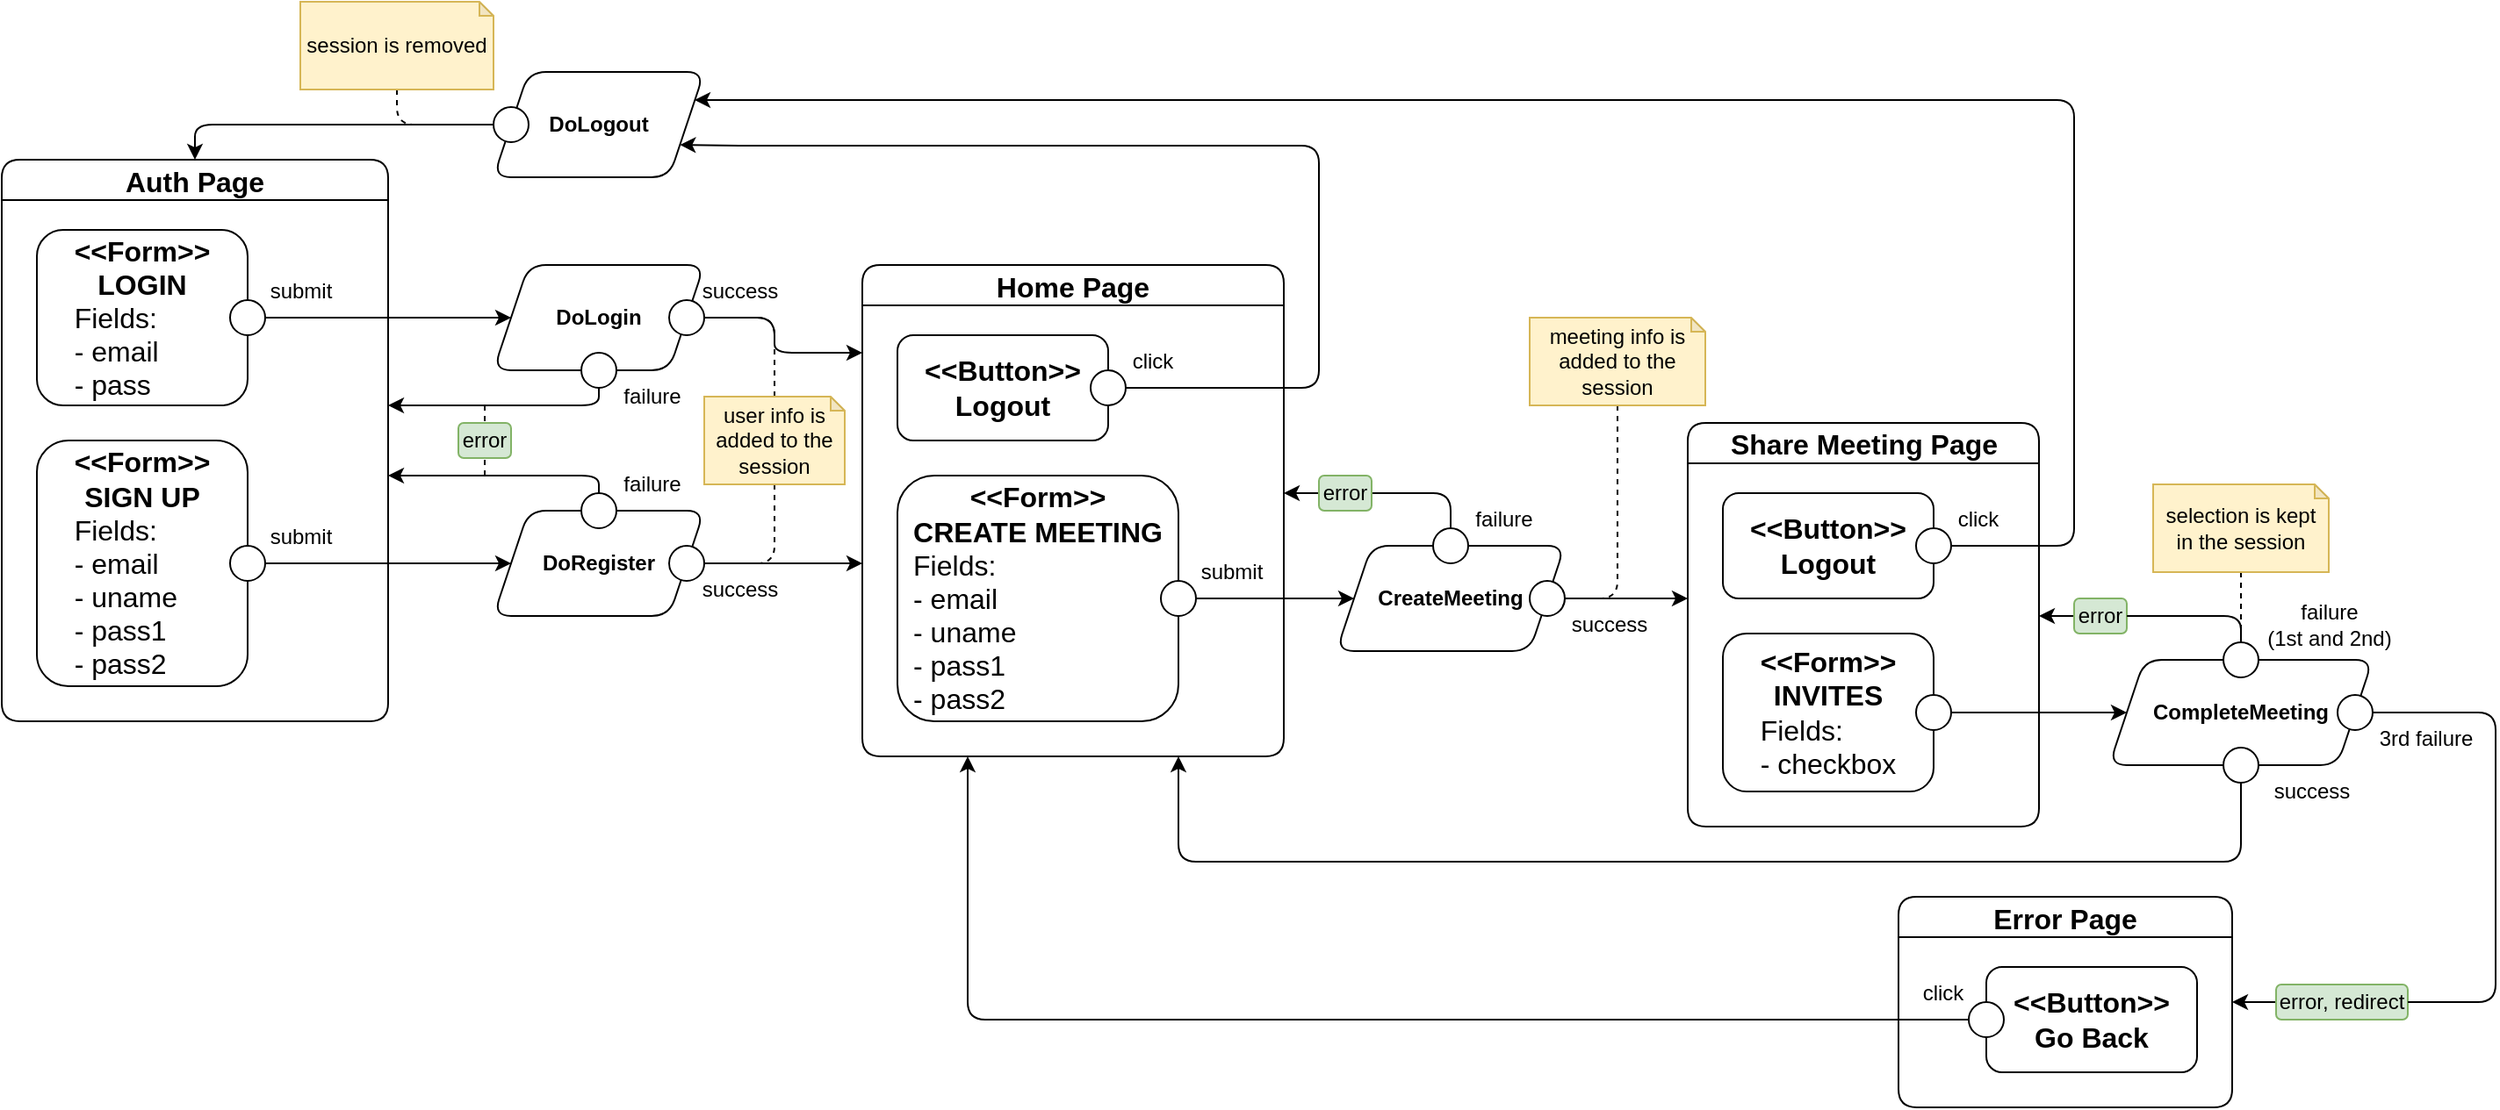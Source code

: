 <mxfile version="20.2.7" type="device"><diagram id="ozlFXw5O8eyxvUDt1AlF" name="Page-1"><mxGraphModel dx="2062" dy="1112" grid="1" gridSize="10" guides="1" tooltips="1" connect="1" arrows="1" fold="1" page="1" pageScale="1" pageWidth="850" pageHeight="1100" math="0" shadow="0"><root><mxCell id="0"/><mxCell id="1" parent="0"/><mxCell id="oZUOq3vnsFkcjQ69bY4A-3" value="Auth Page" style="swimlane;rounded=1;fontSize=16;" parent="1" vertex="1"><mxGeometry x="40" y="100" width="220" height="320" as="geometry"/></mxCell><mxCell id="oZUOq3vnsFkcjQ69bY4A-4" value="&lt;div&gt;&lt;b&gt;&amp;lt;&amp;lt;Form&amp;gt;&amp;gt;&lt;/b&gt;&lt;/div&gt;&lt;div&gt;&lt;b&gt;LOGIN&lt;br&gt;&lt;/b&gt;&lt;/div&gt;&lt;div align=&quot;left&quot;&gt;Fields:&lt;/div&gt;&lt;div align=&quot;left&quot;&gt;- email&lt;br&gt;&lt;/div&gt;&lt;div align=&quot;left&quot;&gt;- pass&lt;br&gt;&lt;/div&gt;" style="rounded=1;whiteSpace=wrap;html=1;fontSize=16;" parent="oZUOq3vnsFkcjQ69bY4A-3" vertex="1"><mxGeometry x="20" y="40" width="120" height="100" as="geometry"/></mxCell><mxCell id="oZUOq3vnsFkcjQ69bY4A-6" value="&lt;div&gt;&lt;b&gt;&amp;lt;&amp;lt;Form&amp;gt;&amp;gt;&lt;/b&gt;&lt;/div&gt;&lt;div&gt;&lt;b&gt;SIGN UP&lt;br&gt;&lt;/b&gt;&lt;/div&gt;&lt;div align=&quot;left&quot;&gt;Fields:&lt;/div&gt;&lt;div align=&quot;left&quot;&gt;- email&lt;/div&gt;&lt;div align=&quot;left&quot;&gt;- uname&lt;br&gt;&lt;/div&gt;&lt;div align=&quot;left&quot;&gt;- pass1&lt;/div&gt;&lt;div align=&quot;left&quot;&gt;- pass2&lt;br&gt;&lt;/div&gt;" style="rounded=1;whiteSpace=wrap;html=1;fontSize=16;" parent="oZUOq3vnsFkcjQ69bY4A-3" vertex="1"><mxGeometry x="20" y="160" width="120" height="140" as="geometry"/></mxCell><mxCell id="oZUOq3vnsFkcjQ69bY4A-9" value="" style="ellipse;whiteSpace=wrap;html=1;rounded=1;" parent="oZUOq3vnsFkcjQ69bY4A-3" vertex="1"><mxGeometry x="130" y="80" width="20" height="20" as="geometry"/></mxCell><mxCell id="oZUOq3vnsFkcjQ69bY4A-10" value="" style="ellipse;whiteSpace=wrap;html=1;rounded=1;" parent="oZUOq3vnsFkcjQ69bY4A-3" vertex="1"><mxGeometry x="130" y="220" width="20" height="20" as="geometry"/></mxCell><mxCell id="oZUOq3vnsFkcjQ69bY4A-13" value="submit" style="text;html=1;align=center;verticalAlign=middle;resizable=0;points=[];autosize=1;strokeColor=none;fillColor=none;rounded=1;" parent="oZUOq3vnsFkcjQ69bY4A-3" vertex="1"><mxGeometry x="140" y="60" width="60" height="30" as="geometry"/></mxCell><mxCell id="oZUOq3vnsFkcjQ69bY4A-14" value="submit" style="text;html=1;align=center;verticalAlign=middle;resizable=0;points=[];autosize=1;strokeColor=none;fillColor=none;rounded=1;" parent="oZUOq3vnsFkcjQ69bY4A-3" vertex="1"><mxGeometry x="140" y="200" width="60" height="30" as="geometry"/></mxCell><mxCell id="oZUOq3vnsFkcjQ69bY4A-7" value="&lt;b&gt;DoLogin&lt;/b&gt;" style="shape=parallelogram;perimeter=parallelogramPerimeter;whiteSpace=wrap;html=1;fixedSize=1;fontSize=12;rounded=1;" parent="1" vertex="1"><mxGeometry x="320" y="160" width="120" height="60" as="geometry"/></mxCell><mxCell id="oZUOq3vnsFkcjQ69bY4A-8" value="&lt;b&gt;DoRegister&lt;/b&gt;" style="shape=parallelogram;perimeter=parallelogramPerimeter;whiteSpace=wrap;html=1;fixedSize=1;fontSize=12;rounded=1;" parent="1" vertex="1"><mxGeometry x="320" y="300" width="120" height="60" as="geometry"/></mxCell><mxCell id="oZUOq3vnsFkcjQ69bY4A-11" style="edgeStyle=orthogonalEdgeStyle;rounded=1;orthogonalLoop=1;jettySize=auto;html=1;exitX=1;exitY=0.5;exitDx=0;exitDy=0;entryX=0;entryY=0.5;entryDx=0;entryDy=0;" parent="1" source="oZUOq3vnsFkcjQ69bY4A-9" target="oZUOq3vnsFkcjQ69bY4A-7" edge="1"><mxGeometry relative="1" as="geometry"/></mxCell><mxCell id="oZUOq3vnsFkcjQ69bY4A-12" style="edgeStyle=orthogonalEdgeStyle;rounded=1;orthogonalLoop=1;jettySize=auto;html=1;exitX=1;exitY=0.5;exitDx=0;exitDy=0;entryX=0;entryY=0.5;entryDx=0;entryDy=0;" parent="1" source="oZUOq3vnsFkcjQ69bY4A-10" target="oZUOq3vnsFkcjQ69bY4A-8" edge="1"><mxGeometry relative="1" as="geometry"/></mxCell><mxCell id="oZUOq3vnsFkcjQ69bY4A-22" style="edgeStyle=orthogonalEdgeStyle;rounded=1;orthogonalLoop=1;jettySize=auto;html=1;exitX=0.5;exitY=1;exitDx=0;exitDy=0;" parent="1" source="oZUOq3vnsFkcjQ69bY4A-15" edge="1"><mxGeometry relative="1" as="geometry"><mxPoint x="260" y="240" as="targetPoint"/><Array as="points"><mxPoint x="380" y="240"/></Array></mxGeometry></mxCell><mxCell id="oZUOq3vnsFkcjQ69bY4A-15" value="" style="ellipse;whiteSpace=wrap;html=1;rounded=1;" parent="1" vertex="1"><mxGeometry x="370" y="210" width="20" height="20" as="geometry"/></mxCell><mxCell id="oZUOq3vnsFkcjQ69bY4A-21" style="edgeStyle=orthogonalEdgeStyle;rounded=1;orthogonalLoop=1;jettySize=auto;html=1;exitX=0.5;exitY=0;exitDx=0;exitDy=0;" parent="1" source="oZUOq3vnsFkcjQ69bY4A-16" edge="1"><mxGeometry relative="1" as="geometry"><mxPoint x="260" y="280" as="targetPoint"/><Array as="points"><mxPoint x="380" y="280"/></Array></mxGeometry></mxCell><mxCell id="oZUOq3vnsFkcjQ69bY4A-16" value="" style="ellipse;whiteSpace=wrap;html=1;rounded=1;" parent="1" vertex="1"><mxGeometry x="370" y="290" width="20" height="20" as="geometry"/></mxCell><mxCell id="oZUOq3vnsFkcjQ69bY4A-17" value="failure" style="text;html=1;align=center;verticalAlign=middle;resizable=0;points=[];autosize=1;strokeColor=none;fillColor=none;rounded=1;" parent="1" vertex="1"><mxGeometry x="380" y="220" width="60" height="30" as="geometry"/></mxCell><mxCell id="oZUOq3vnsFkcjQ69bY4A-18" value="failure" style="text;html=1;align=center;verticalAlign=middle;resizable=0;points=[];autosize=1;strokeColor=none;fillColor=none;rounded=1;" parent="1" vertex="1"><mxGeometry x="380" y="270" width="60" height="30" as="geometry"/></mxCell><mxCell id="oZUOq3vnsFkcjQ69bY4A-26" style="edgeStyle=orthogonalEdgeStyle;rounded=1;orthogonalLoop=1;jettySize=auto;html=1;exitX=1;exitY=0.5;exitDx=0;exitDy=0;" parent="1" source="oZUOq3vnsFkcjQ69bY4A-23" edge="1"><mxGeometry relative="1" as="geometry"><mxPoint x="530" y="210" as="targetPoint"/><Array as="points"><mxPoint x="480" y="190"/><mxPoint x="480" y="210"/></Array></mxGeometry></mxCell><mxCell id="oZUOq3vnsFkcjQ69bY4A-23" value="" style="ellipse;whiteSpace=wrap;html=1;rounded=1;" parent="1" vertex="1"><mxGeometry x="420" y="180" width="20" height="20" as="geometry"/></mxCell><mxCell id="oZUOq3vnsFkcjQ69bY4A-27" style="edgeStyle=orthogonalEdgeStyle;rounded=1;orthogonalLoop=1;jettySize=auto;html=1;exitX=1;exitY=0.5;exitDx=0;exitDy=0;" parent="1" source="oZUOq3vnsFkcjQ69bY4A-24" edge="1"><mxGeometry relative="1" as="geometry"><mxPoint x="530" y="330" as="targetPoint"/><Array as="points"><mxPoint x="530" y="330"/></Array></mxGeometry></mxCell><mxCell id="oZUOq3vnsFkcjQ69bY4A-24" value="" style="ellipse;whiteSpace=wrap;html=1;rounded=1;" parent="1" vertex="1"><mxGeometry x="420" y="320" width="20" height="20" as="geometry"/></mxCell><mxCell id="oZUOq3vnsFkcjQ69bY4A-25" value="Home Page" style="swimlane;rounded=1;fontSize=16;" parent="1" vertex="1"><mxGeometry x="530" y="160" width="240" height="280" as="geometry"/></mxCell><mxCell id="oZUOq3vnsFkcjQ69bY4A-34" value="&lt;div&gt;&lt;b&gt;&amp;lt;&amp;lt;Button&amp;gt;&amp;gt;&lt;/b&gt;&lt;/div&gt;&lt;div&gt;&lt;b&gt;Logout&lt;br&gt;&lt;/b&gt;&lt;/div&gt;" style="rounded=1;whiteSpace=wrap;html=1;fontSize=16;" parent="oZUOq3vnsFkcjQ69bY4A-25" vertex="1"><mxGeometry x="20" y="40" width="120" height="60" as="geometry"/></mxCell><mxCell id="oZUOq3vnsFkcjQ69bY4A-35" value="" style="ellipse;whiteSpace=wrap;html=1;fontSize=9;rounded=1;" parent="oZUOq3vnsFkcjQ69bY4A-25" vertex="1"><mxGeometry x="130" y="60" width="20" height="20" as="geometry"/></mxCell><mxCell id="oZUOq3vnsFkcjQ69bY4A-38" value="&lt;div&gt;click&lt;br&gt;&lt;/div&gt;" style="text;html=1;align=center;verticalAlign=middle;resizable=0;points=[];autosize=1;strokeColor=none;fillColor=none;rounded=1;" parent="oZUOq3vnsFkcjQ69bY4A-25" vertex="1"><mxGeometry x="140" y="40" width="50" height="30" as="geometry"/></mxCell><mxCell id="oZUOq3vnsFkcjQ69bY4A-48" value="&lt;div&gt;&lt;b&gt;&amp;lt;&amp;lt;Form&amp;gt;&amp;gt;&lt;/b&gt;&lt;/div&gt;&lt;div&gt;&lt;b&gt;CREATE MEETING&lt;br&gt;&lt;/b&gt;&lt;/div&gt;&lt;div align=&quot;left&quot;&gt;Fields:&lt;/div&gt;&lt;div align=&quot;left&quot;&gt;- email&lt;/div&gt;&lt;div align=&quot;left&quot;&gt;- uname&lt;br&gt;&lt;/div&gt;&lt;div align=&quot;left&quot;&gt;- pass1&lt;/div&gt;&lt;div align=&quot;left&quot;&gt;- pass2&lt;br&gt;&lt;/div&gt;" style="rounded=1;whiteSpace=wrap;html=1;fontSize=16;" parent="oZUOq3vnsFkcjQ69bY4A-25" vertex="1"><mxGeometry x="20" y="120" width="160" height="140" as="geometry"/></mxCell><mxCell id="oZUOq3vnsFkcjQ69bY4A-49" value="" style="ellipse;whiteSpace=wrap;html=1;rounded=1;" parent="oZUOq3vnsFkcjQ69bY4A-25" vertex="1"><mxGeometry x="170" y="180" width="20" height="20" as="geometry"/></mxCell><mxCell id="oZUOq3vnsFkcjQ69bY4A-50" value="submit" style="text;html=1;align=center;verticalAlign=middle;resizable=0;points=[];autosize=1;strokeColor=none;fillColor=none;rounded=1;" parent="oZUOq3vnsFkcjQ69bY4A-25" vertex="1"><mxGeometry x="180" y="160" width="60" height="30" as="geometry"/></mxCell><mxCell id="oZUOq3vnsFkcjQ69bY4A-30" style="edgeStyle=orthogonalEdgeStyle;rounded=1;orthogonalLoop=1;jettySize=auto;html=1;fontSize=9;endArrow=none;endFill=0;dashed=1;exitX=0.5;exitY=0;exitDx=0;exitDy=0;exitPerimeter=0;entryX=1;entryY=0.5;entryDx=0;entryDy=0;" parent="1" source="oZUOq3vnsFkcjQ69bY4A-29" target="oZUOq3vnsFkcjQ69bY4A-23" edge="1"><mxGeometry relative="1" as="geometry"><mxPoint x="560" y="140" as="targetPoint"/><mxPoint x="490" y="220" as="sourcePoint"/><Array as="points"><mxPoint x="480" y="190"/></Array></mxGeometry></mxCell><mxCell id="oZUOq3vnsFkcjQ69bY4A-31" style="edgeStyle=orthogonalEdgeStyle;rounded=1;orthogonalLoop=1;jettySize=auto;html=1;exitX=0.5;exitY=1;exitDx=0;exitDy=0;exitPerimeter=0;fontSize=9;dashed=1;endArrow=none;endFill=0;entryX=1;entryY=0.5;entryDx=0;entryDy=0;" parent="1" source="oZUOq3vnsFkcjQ69bY4A-29" target="oZUOq3vnsFkcjQ69bY4A-24" edge="1"><mxGeometry relative="1" as="geometry"><mxPoint x="450" y="380" as="targetPoint"/></mxGeometry></mxCell><mxCell id="oZUOq3vnsFkcjQ69bY4A-29" value="user info is added to the session" style="shape=note;whiteSpace=wrap;html=1;backgroundOutline=1;darkOpacity=0.05;size=8;rounded=1;fillColor=#fff2cc;strokeColor=#d6b656;" parent="1" vertex="1"><mxGeometry x="440" y="235" width="80" height="50" as="geometry"/></mxCell><mxCell id="oZUOq3vnsFkcjQ69bY4A-37" style="edgeStyle=orthogonalEdgeStyle;rounded=1;orthogonalLoop=1;jettySize=auto;html=1;exitX=1;exitY=0.5;exitDx=0;exitDy=0;entryX=1;entryY=0.75;entryDx=0;entryDy=0;fontSize=9;endArrow=classic;endFill=1;" parent="1" source="oZUOq3vnsFkcjQ69bY4A-35" target="oZUOq3vnsFkcjQ69bY4A-39" edge="1"><mxGeometry relative="1" as="geometry"><Array as="points"><mxPoint x="790" y="230"/><mxPoint x="790" y="92"/><mxPoint x="460" y="92"/></Array></mxGeometry></mxCell><mxCell id="oZUOq3vnsFkcjQ69bY4A-40" style="edgeStyle=orthogonalEdgeStyle;rounded=1;orthogonalLoop=1;jettySize=auto;html=1;exitX=0;exitY=0.5;exitDx=0;exitDy=0;entryX=0.5;entryY=0;entryDx=0;entryDy=0;fontSize=9;endArrow=classic;endFill=1;" parent="1" source="oZUOq3vnsFkcjQ69bY4A-41" target="oZUOq3vnsFkcjQ69bY4A-3" edge="1"><mxGeometry relative="1" as="geometry"/></mxCell><mxCell id="oZUOq3vnsFkcjQ69bY4A-39" value="&lt;b&gt;DoLogout&lt;/b&gt;" style="shape=parallelogram;perimeter=parallelogramPerimeter;whiteSpace=wrap;html=1;fixedSize=1;fontSize=12;rounded=1;" parent="1" vertex="1"><mxGeometry x="320" y="50" width="120" height="60" as="geometry"/></mxCell><mxCell id="oZUOq3vnsFkcjQ69bY4A-41" value="" style="ellipse;whiteSpace=wrap;html=1;rounded=1;fontFamily=Helvetica;fontSize=12;" parent="1" vertex="1"><mxGeometry x="320" y="70" width="20" height="20" as="geometry"/></mxCell><mxCell id="oZUOq3vnsFkcjQ69bY4A-42" value="success" style="text;html=1;align=center;verticalAlign=middle;resizable=0;points=[];autosize=1;strokeColor=none;fillColor=none;rounded=1;" parent="1" vertex="1"><mxGeometry x="425" y="160" width="70" height="30" as="geometry"/></mxCell><mxCell id="oZUOq3vnsFkcjQ69bY4A-43" value="success" style="text;html=1;align=center;verticalAlign=middle;resizable=0;points=[];autosize=1;strokeColor=none;fillColor=none;rounded=1;" parent="1" vertex="1"><mxGeometry x="425" y="330" width="70" height="30" as="geometry"/></mxCell><mxCell id="oZUOq3vnsFkcjQ69bY4A-44" style="edgeStyle=orthogonalEdgeStyle;rounded=1;orthogonalLoop=1;jettySize=auto;html=1;exitX=0.5;exitY=1;exitDx=0;exitDy=0;exitPerimeter=0;fontSize=9;endArrow=none;endFill=0;dashed=1;entryX=0;entryY=0.5;entryDx=0;entryDy=0;" parent="1" source="oZUOq3vnsFkcjQ69bY4A-45" target="oZUOq3vnsFkcjQ69bY4A-41" edge="1"><mxGeometry relative="1" as="geometry"><mxPoint x="75.143" y="-5" as="targetPoint"/><Array as="points"><mxPoint x="265" y="80"/></Array></mxGeometry></mxCell><mxCell id="oZUOq3vnsFkcjQ69bY4A-45" value="&lt;div&gt;session is removed&lt;/div&gt;" style="shape=note;whiteSpace=wrap;html=1;backgroundOutline=1;darkOpacity=0.05;size=8;rounded=1;fillColor=#fff2cc;strokeColor=#d6b656;" parent="1" vertex="1"><mxGeometry x="210" y="10" width="110" height="50" as="geometry"/></mxCell><mxCell id="oZUOq3vnsFkcjQ69bY4A-51" value="error" style="rounded=1;whiteSpace=wrap;html=1;fontFamily=Helvetica;fontSize=12;fillColor=#d5e8d4;strokeColor=#82b366;" parent="1" vertex="1"><mxGeometry x="300" y="250" width="30" height="20" as="geometry"/></mxCell><mxCell id="oZUOq3vnsFkcjQ69bY4A-52" style="edgeStyle=orthogonalEdgeStyle;rounded=1;orthogonalLoop=1;jettySize=auto;html=1;fontSize=9;endArrow=none;endFill=0;dashed=1;entryX=0.5;entryY=1;entryDx=0;entryDy=0;" parent="1" target="oZUOq3vnsFkcjQ69bY4A-51" edge="1"><mxGeometry relative="1" as="geometry"><mxPoint x="410.143" y="300" as="targetPoint"/><mxPoint x="315" y="280" as="sourcePoint"/></mxGeometry></mxCell><mxCell id="oZUOq3vnsFkcjQ69bY4A-53" style="edgeStyle=orthogonalEdgeStyle;rounded=1;orthogonalLoop=1;jettySize=auto;html=1;fontSize=9;endArrow=none;endFill=0;dashed=1;entryX=0.5;entryY=0;entryDx=0;entryDy=0;" parent="1" target="oZUOq3vnsFkcjQ69bY4A-51" edge="1"><mxGeometry relative="1" as="geometry"><mxPoint x="325" y="280" as="targetPoint"/><mxPoint x="315" y="240" as="sourcePoint"/><Array as="points"><mxPoint x="315" y="240"/><mxPoint x="315" y="240"/></Array></mxGeometry></mxCell><mxCell id="oZUOq3vnsFkcjQ69bY4A-54" value="&lt;b&gt;CreateMeeting&lt;/b&gt;" style="shape=parallelogram;perimeter=parallelogramPerimeter;whiteSpace=wrap;html=1;fixedSize=1;fontSize=12;rounded=1;fontFamily=Helvetica;" parent="1" vertex="1"><mxGeometry x="800" y="320" width="130" height="60" as="geometry"/></mxCell><mxCell id="oZUOq3vnsFkcjQ69bY4A-55" style="edgeStyle=orthogonalEdgeStyle;rounded=1;orthogonalLoop=1;jettySize=auto;html=1;exitX=1;exitY=0.5;exitDx=0;exitDy=0;entryX=0;entryY=0.5;entryDx=0;entryDy=0;fontFamily=Helvetica;fontSize=12;endArrow=classic;endFill=1;" parent="1" source="oZUOq3vnsFkcjQ69bY4A-49" target="oZUOq3vnsFkcjQ69bY4A-54" edge="1"><mxGeometry relative="1" as="geometry"/></mxCell><mxCell id="oZUOq3vnsFkcjQ69bY4A-56" style="edgeStyle=orthogonalEdgeStyle;rounded=1;orthogonalLoop=1;jettySize=auto;html=1;exitX=0.5;exitY=0;exitDx=0;exitDy=0;" parent="1" source="oZUOq3vnsFkcjQ69bY4A-57" edge="1"><mxGeometry relative="1" as="geometry"><mxPoint x="770" y="290" as="targetPoint"/><Array as="points"><mxPoint x="865" y="290"/></Array></mxGeometry></mxCell><mxCell id="oZUOq3vnsFkcjQ69bY4A-57" value="" style="ellipse;whiteSpace=wrap;html=1;rounded=1;" parent="1" vertex="1"><mxGeometry x="855" y="310" width="20" height="20" as="geometry"/></mxCell><mxCell id="oZUOq3vnsFkcjQ69bY4A-58" value="error" style="rounded=1;whiteSpace=wrap;html=1;fontFamily=Helvetica;fontSize=12;fillColor=#d5e8d4;strokeColor=#82b366;" parent="1" vertex="1"><mxGeometry x="790" y="280" width="30" height="20" as="geometry"/></mxCell><mxCell id="oZUOq3vnsFkcjQ69bY4A-60" value="Share Meeting Page" style="swimlane;rounded=1;fontSize=16;fontFamily=Helvetica;html=1;" parent="1" vertex="1"><mxGeometry x="1000" y="250" width="200" height="230" as="geometry"/></mxCell><mxCell id="EgJ6wDiEuzQZdRJlTSN3-3" value="&lt;div&gt;&lt;b&gt;&amp;lt;&amp;lt;Button&amp;gt;&amp;gt;&lt;/b&gt;&lt;/div&gt;&lt;div&gt;&lt;b&gt;Logout&lt;br&gt;&lt;/b&gt;&lt;/div&gt;" style="rounded=1;whiteSpace=wrap;html=1;fontSize=16;" parent="oZUOq3vnsFkcjQ69bY4A-60" vertex="1"><mxGeometry x="20" y="40" width="120" height="60" as="geometry"/></mxCell><mxCell id="EgJ6wDiEuzQZdRJlTSN3-4" value="" style="ellipse;whiteSpace=wrap;html=1;fontSize=9;rounded=1;" parent="oZUOq3vnsFkcjQ69bY4A-60" vertex="1"><mxGeometry x="130" y="60" width="20" height="20" as="geometry"/></mxCell><mxCell id="EgJ6wDiEuzQZdRJlTSN3-5" value="&lt;div&gt;click&lt;br&gt;&lt;/div&gt;" style="text;html=1;align=center;verticalAlign=middle;resizable=0;points=[];autosize=1;strokeColor=none;fillColor=none;rounded=1;" parent="oZUOq3vnsFkcjQ69bY4A-60" vertex="1"><mxGeometry x="140" y="40" width="50" height="30" as="geometry"/></mxCell><mxCell id="EgJ6wDiEuzQZdRJlTSN3-7" value="&lt;div&gt;&lt;b&gt;&amp;lt;&amp;lt;Form&amp;gt;&amp;gt;&lt;/b&gt;&lt;/div&gt;&lt;div&gt;&lt;b&gt;INVITES&lt;br&gt;&lt;/b&gt;&lt;/div&gt;&lt;div align=&quot;left&quot;&gt;Fields:&lt;/div&gt;&lt;div align=&quot;left&quot;&gt;- checkbox&lt;/div&gt;" style="rounded=1;whiteSpace=wrap;html=1;fontSize=16;" parent="oZUOq3vnsFkcjQ69bY4A-60" vertex="1"><mxGeometry x="20" y="120" width="120" height="90" as="geometry"/></mxCell><mxCell id="EgJ6wDiEuzQZdRJlTSN3-9" value="" style="ellipse;whiteSpace=wrap;html=1;fontSize=16;rounded=1;" parent="oZUOq3vnsFkcjQ69bY4A-60" vertex="1"><mxGeometry x="130" y="155" width="20" height="20" as="geometry"/></mxCell><mxCell id="oZUOq3vnsFkcjQ69bY4A-62" style="edgeStyle=orthogonalEdgeStyle;rounded=1;orthogonalLoop=1;jettySize=auto;html=1;fontFamily=Helvetica;fontSize=12;endArrow=classic;endFill=1;" parent="1" source="oZUOq3vnsFkcjQ69bY4A-61" edge="1"><mxGeometry relative="1" as="geometry"><mxPoint x="1000" y="350" as="targetPoint"/></mxGeometry></mxCell><mxCell id="oZUOq3vnsFkcjQ69bY4A-61" value="" style="ellipse;whiteSpace=wrap;html=1;rounded=1;fontFamily=Helvetica;fontSize=12;" parent="1" vertex="1"><mxGeometry x="910" y="340" width="20" height="20" as="geometry"/></mxCell><mxCell id="oZUOq3vnsFkcjQ69bY4A-63" value="failure" style="text;html=1;align=center;verticalAlign=middle;resizable=0;points=[];autosize=1;strokeColor=none;fillColor=none;rounded=1;" parent="1" vertex="1"><mxGeometry x="865" y="290" width="60" height="30" as="geometry"/></mxCell><mxCell id="oZUOq3vnsFkcjQ69bY4A-64" value="success" style="text;html=1;align=center;verticalAlign=middle;resizable=0;points=[];autosize=1;strokeColor=none;fillColor=none;rounded=1;" parent="1" vertex="1"><mxGeometry x="920" y="350" width="70" height="30" as="geometry"/></mxCell><mxCell id="oZUOq3vnsFkcjQ69bY4A-65" style="edgeStyle=orthogonalEdgeStyle;rounded=1;orthogonalLoop=1;jettySize=auto;html=1;exitX=0.5;exitY=1;exitDx=0;exitDy=0;exitPerimeter=0;fontSize=9;dashed=1;endArrow=none;endFill=0;entryX=1;entryY=0.5;entryDx=0;entryDy=0;" parent="1" source="oZUOq3vnsFkcjQ69bY4A-66" target="oZUOq3vnsFkcjQ69bY4A-61" edge="1"><mxGeometry relative="1" as="geometry"><mxPoint x="960" y="350" as="targetPoint"/></mxGeometry></mxCell><mxCell id="oZUOq3vnsFkcjQ69bY4A-66" value="meeting info is added to the session" style="shape=note;whiteSpace=wrap;html=1;backgroundOutline=1;darkOpacity=0.05;size=8;rounded=1;fillColor=#fff2cc;strokeColor=#d6b656;" parent="1" vertex="1"><mxGeometry x="910" y="190" width="100" height="50" as="geometry"/></mxCell><mxCell id="EgJ6wDiEuzQZdRJlTSN3-6" style="edgeStyle=orthogonalEdgeStyle;rounded=1;orthogonalLoop=1;jettySize=auto;html=1;exitX=1;exitY=0.5;exitDx=0;exitDy=0;entryX=1;entryY=0.25;entryDx=0;entryDy=0;" parent="1" source="EgJ6wDiEuzQZdRJlTSN3-4" target="oZUOq3vnsFkcjQ69bY4A-39" edge="1"><mxGeometry relative="1" as="geometry"><mxPoint x="790" y="80" as="targetPoint"/><Array as="points"><mxPoint x="1220" y="320"/><mxPoint x="1220" y="66"/><mxPoint x="435" y="66"/></Array></mxGeometry></mxCell><mxCell id="EgJ6wDiEuzQZdRJlTSN3-10" value="&lt;b&gt;CompleteMeeting&lt;/b&gt;" style="shape=parallelogram;perimeter=parallelogramPerimeter;whiteSpace=wrap;html=1;fixedSize=1;fontSize=12;rounded=1;" parent="1" vertex="1"><mxGeometry x="1240" y="385" width="150" height="60" as="geometry"/></mxCell><mxCell id="EgJ6wDiEuzQZdRJlTSN3-11" style="edgeStyle=orthogonalEdgeStyle;rounded=1;orthogonalLoop=1;jettySize=auto;html=1;exitX=1;exitY=0.5;exitDx=0;exitDy=0;entryX=0;entryY=0.5;entryDx=0;entryDy=0;fontSize=12;endArrow=classic;startSize=6;endSize=6;endFill=1;" parent="1" source="EgJ6wDiEuzQZdRJlTSN3-9" target="EgJ6wDiEuzQZdRJlTSN3-10" edge="1"><mxGeometry relative="1" as="geometry"/></mxCell><mxCell id="EgJ6wDiEuzQZdRJlTSN3-15" style="edgeStyle=orthogonalEdgeStyle;shape=connector;rounded=1;orthogonalLoop=1;jettySize=auto;html=1;exitX=0.5;exitY=1;exitDx=0;exitDy=0;fontFamily=Helvetica;fontSize=12;endArrow=classic;endFill=1;entryX=0.75;entryY=1;entryDx=0;entryDy=0;" parent="1" source="EgJ6wDiEuzQZdRJlTSN3-13" target="oZUOq3vnsFkcjQ69bY4A-25" edge="1"><mxGeometry relative="1" as="geometry"><mxPoint x="710" y="500" as="targetPoint"/><Array as="points"><mxPoint x="1315" y="500"/><mxPoint x="710" y="500"/></Array></mxGeometry></mxCell><mxCell id="EgJ6wDiEuzQZdRJlTSN3-13" value="" style="ellipse;whiteSpace=wrap;html=1;hachureGap=4;fontFamily=Architects Daughter;fontSource=https%3A%2F%2Ffonts.googleapis.com%2Fcss%3Ffamily%3DArchitects%2BDaughter;fontSize=20;rounded=1;" parent="1" vertex="1"><mxGeometry x="1305" y="435" width="20" height="20" as="geometry"/></mxCell><mxCell id="EgJ6wDiEuzQZdRJlTSN3-16" value="success" style="text;html=1;align=center;verticalAlign=middle;resizable=0;points=[];autosize=1;strokeColor=none;fillColor=none;rounded=1;" parent="1" vertex="1"><mxGeometry x="1320" y="445" width="70" height="30" as="geometry"/></mxCell><mxCell id="EgJ6wDiEuzQZdRJlTSN3-18" style="edgeStyle=orthogonalEdgeStyle;shape=connector;rounded=1;orthogonalLoop=1;jettySize=auto;html=1;exitX=0;exitY=0.5;exitDx=0;exitDy=0;fontFamily=Helvetica;fontSize=12;endArrow=classic;endFill=1;startArrow=none;" parent="1" source="EgJ6wDiEuzQZdRJlTSN3-34" edge="1"><mxGeometry relative="1" as="geometry"><mxPoint x="1200" y="360" as="targetPoint"/><Array as="points"/></mxGeometry></mxCell><mxCell id="EgJ6wDiEuzQZdRJlTSN3-17" value="" style="ellipse;whiteSpace=wrap;html=1;fontFamily=Helvetica;fontSize=12;rounded=1;" parent="1" vertex="1"><mxGeometry x="1305" y="375" width="20" height="20" as="geometry"/></mxCell><mxCell id="EgJ6wDiEuzQZdRJlTSN3-19" value="&lt;div&gt;failure&lt;/div&gt;&lt;div&gt;(1st and 2nd)&lt;br&gt;&lt;/div&gt;" style="text;html=1;align=center;verticalAlign=middle;resizable=0;points=[];autosize=1;strokeColor=none;fillColor=none;rounded=1;" parent="1" vertex="1"><mxGeometry x="1320" y="345" width="90" height="40" as="geometry"/></mxCell><mxCell id="EgJ6wDiEuzQZdRJlTSN3-24" style="edgeStyle=orthogonalEdgeStyle;shape=connector;rounded=1;orthogonalLoop=1;jettySize=auto;html=1;exitX=1;exitY=0.5;exitDx=0;exitDy=0;fontFamily=Helvetica;fontSize=12;endArrow=classic;endFill=1;entryX=1;entryY=0.5;entryDx=0;entryDy=0;startArrow=none;" parent="1" source="EgJ6wDiEuzQZdRJlTSN3-37" target="EgJ6wDiEuzQZdRJlTSN3-25" edge="1"><mxGeometry relative="1" as="geometry"><mxPoint x="1470" y="330" as="targetPoint"/><Array as="points"><mxPoint x="1370" y="580"/><mxPoint x="1370" y="580"/></Array></mxGeometry></mxCell><mxCell id="EgJ6wDiEuzQZdRJlTSN3-20" value="" style="ellipse;whiteSpace=wrap;html=1;fontFamily=Helvetica;fontSize=12;rounded=1;" parent="1" vertex="1"><mxGeometry x="1370" y="405" width="20" height="20" as="geometry"/></mxCell><mxCell id="EgJ6wDiEuzQZdRJlTSN3-21" style="edgeStyle=orthogonalEdgeStyle;rounded=1;orthogonalLoop=1;jettySize=auto;html=1;fontSize=9;dashed=1;endArrow=none;endFill=0;entryX=0.5;entryY=0;entryDx=0;entryDy=0;exitX=0.5;exitY=1;exitDx=0;exitDy=0;exitPerimeter=0;" parent="1" source="EgJ6wDiEuzQZdRJlTSN3-22" target="EgJ6wDiEuzQZdRJlTSN3-17" edge="1"><mxGeometry relative="1" as="geometry"><mxPoint x="1285" y="470" as="targetPoint"/><mxPoint x="1330" y="340" as="sourcePoint"/><Array as="points"/></mxGeometry></mxCell><mxCell id="EgJ6wDiEuzQZdRJlTSN3-22" value="selection is kept in the session" style="shape=note;whiteSpace=wrap;html=1;backgroundOutline=1;darkOpacity=0.05;size=8;rounded=1;fillColor=#fff2cc;strokeColor=#d6b656;" parent="1" vertex="1"><mxGeometry x="1265" y="285" width="100" height="50" as="geometry"/></mxCell><mxCell id="EgJ6wDiEuzQZdRJlTSN3-23" value="&lt;div&gt;3rd failure&lt;/div&gt;" style="text;html=1;align=center;verticalAlign=middle;resizable=0;points=[];autosize=1;strokeColor=none;fillColor=none;rounded=1;" parent="1" vertex="1"><mxGeometry x="1380" y="415" width="80" height="30" as="geometry"/></mxCell><mxCell id="EgJ6wDiEuzQZdRJlTSN3-25" value="Error Page" style="swimlane;rounded=1;fontSize=16;fontFamily=Helvetica;startSize=23;" parent="1" vertex="1"><mxGeometry x="1120" y="520" width="190" height="120" as="geometry"/></mxCell><mxCell id="EgJ6wDiEuzQZdRJlTSN3-29" value="&lt;div&gt;&lt;b&gt;&amp;lt;&amp;lt;Button&amp;gt;&amp;gt;&lt;/b&gt;&lt;/div&gt;&lt;div&gt;&lt;b&gt;Go Back&lt;br&gt;&lt;/b&gt;&lt;/div&gt;" style="rounded=1;whiteSpace=wrap;html=1;fontSize=16;fontFamily=Helvetica;" parent="EgJ6wDiEuzQZdRJlTSN3-25" vertex="1"><mxGeometry x="50" y="40" width="120" height="60" as="geometry"/></mxCell><mxCell id="EgJ6wDiEuzQZdRJlTSN3-32" value="&lt;div&gt;click&lt;br&gt;&lt;/div&gt;" style="text;html=1;align=center;verticalAlign=middle;resizable=0;points=[];autosize=1;strokeColor=none;fillColor=none;rounded=1;" parent="EgJ6wDiEuzQZdRJlTSN3-25" vertex="1"><mxGeometry y="40" width="50" height="30" as="geometry"/></mxCell><mxCell id="EgJ6wDiEuzQZdRJlTSN3-30" value="" style="ellipse;whiteSpace=wrap;html=1;fontFamily=Helvetica;fontSize=12;rounded=1;" parent="EgJ6wDiEuzQZdRJlTSN3-25" vertex="1"><mxGeometry x="40" y="60" width="20" height="20" as="geometry"/></mxCell><mxCell id="EgJ6wDiEuzQZdRJlTSN3-31" style="edgeStyle=orthogonalEdgeStyle;shape=connector;rounded=1;orthogonalLoop=1;jettySize=auto;html=1;exitX=0;exitY=0.5;exitDx=0;exitDy=0;entryX=0.25;entryY=1;entryDx=0;entryDy=0;fontFamily=Helvetica;fontSize=12;endArrow=classic;endFill=1;" parent="1" source="EgJ6wDiEuzQZdRJlTSN3-30" target="oZUOq3vnsFkcjQ69bY4A-25" edge="1"><mxGeometry relative="1" as="geometry"/></mxCell><mxCell id="EgJ6wDiEuzQZdRJlTSN3-34" value="error" style="rounded=1;whiteSpace=wrap;html=1;fontFamily=Helvetica;fontSize=12;fillColor=#d5e8d4;strokeColor=#82b366;" parent="1" vertex="1"><mxGeometry x="1220" y="350" width="30" height="20" as="geometry"/></mxCell><mxCell id="EgJ6wDiEuzQZdRJlTSN3-36" value="" style="edgeStyle=orthogonalEdgeStyle;shape=connector;rounded=1;orthogonalLoop=1;jettySize=auto;html=1;exitX=0.5;exitY=0;exitDx=0;exitDy=0;fontFamily=Helvetica;fontSize=12;endArrow=none;endFill=1;" parent="1" source="EgJ6wDiEuzQZdRJlTSN3-17" target="EgJ6wDiEuzQZdRJlTSN3-34" edge="1"><mxGeometry relative="1" as="geometry"><mxPoint x="1315" y="375" as="sourcePoint"/><mxPoint x="1200" y="360" as="targetPoint"/><Array as="points"><mxPoint x="1315" y="360"/></Array></mxGeometry></mxCell><mxCell id="EgJ6wDiEuzQZdRJlTSN3-37" value="error, redirect" style="rounded=1;whiteSpace=wrap;html=1;fontFamily=Helvetica;fontSize=12;fillColor=#d5e8d4;strokeColor=#82b366;" parent="1" vertex="1"><mxGeometry x="1335" y="570" width="75" height="20" as="geometry"/></mxCell><mxCell id="EgJ6wDiEuzQZdRJlTSN3-38" value="" style="edgeStyle=orthogonalEdgeStyle;shape=connector;rounded=1;orthogonalLoop=1;jettySize=auto;html=1;exitX=1;exitY=0.5;exitDx=0;exitDy=0;fontFamily=Helvetica;fontSize=12;endArrow=none;endFill=1;entryX=1;entryY=0.5;entryDx=0;entryDy=0;" parent="1" source="EgJ6wDiEuzQZdRJlTSN3-20" target="EgJ6wDiEuzQZdRJlTSN3-37" edge="1"><mxGeometry relative="1" as="geometry"><mxPoint x="1310" y="580" as="targetPoint"/><mxPoint x="1390" y="415" as="sourcePoint"/><Array as="points"><mxPoint x="1460" y="415"/><mxPoint x="1460" y="580"/></Array></mxGeometry></mxCell></root></mxGraphModel></diagram></mxfile>